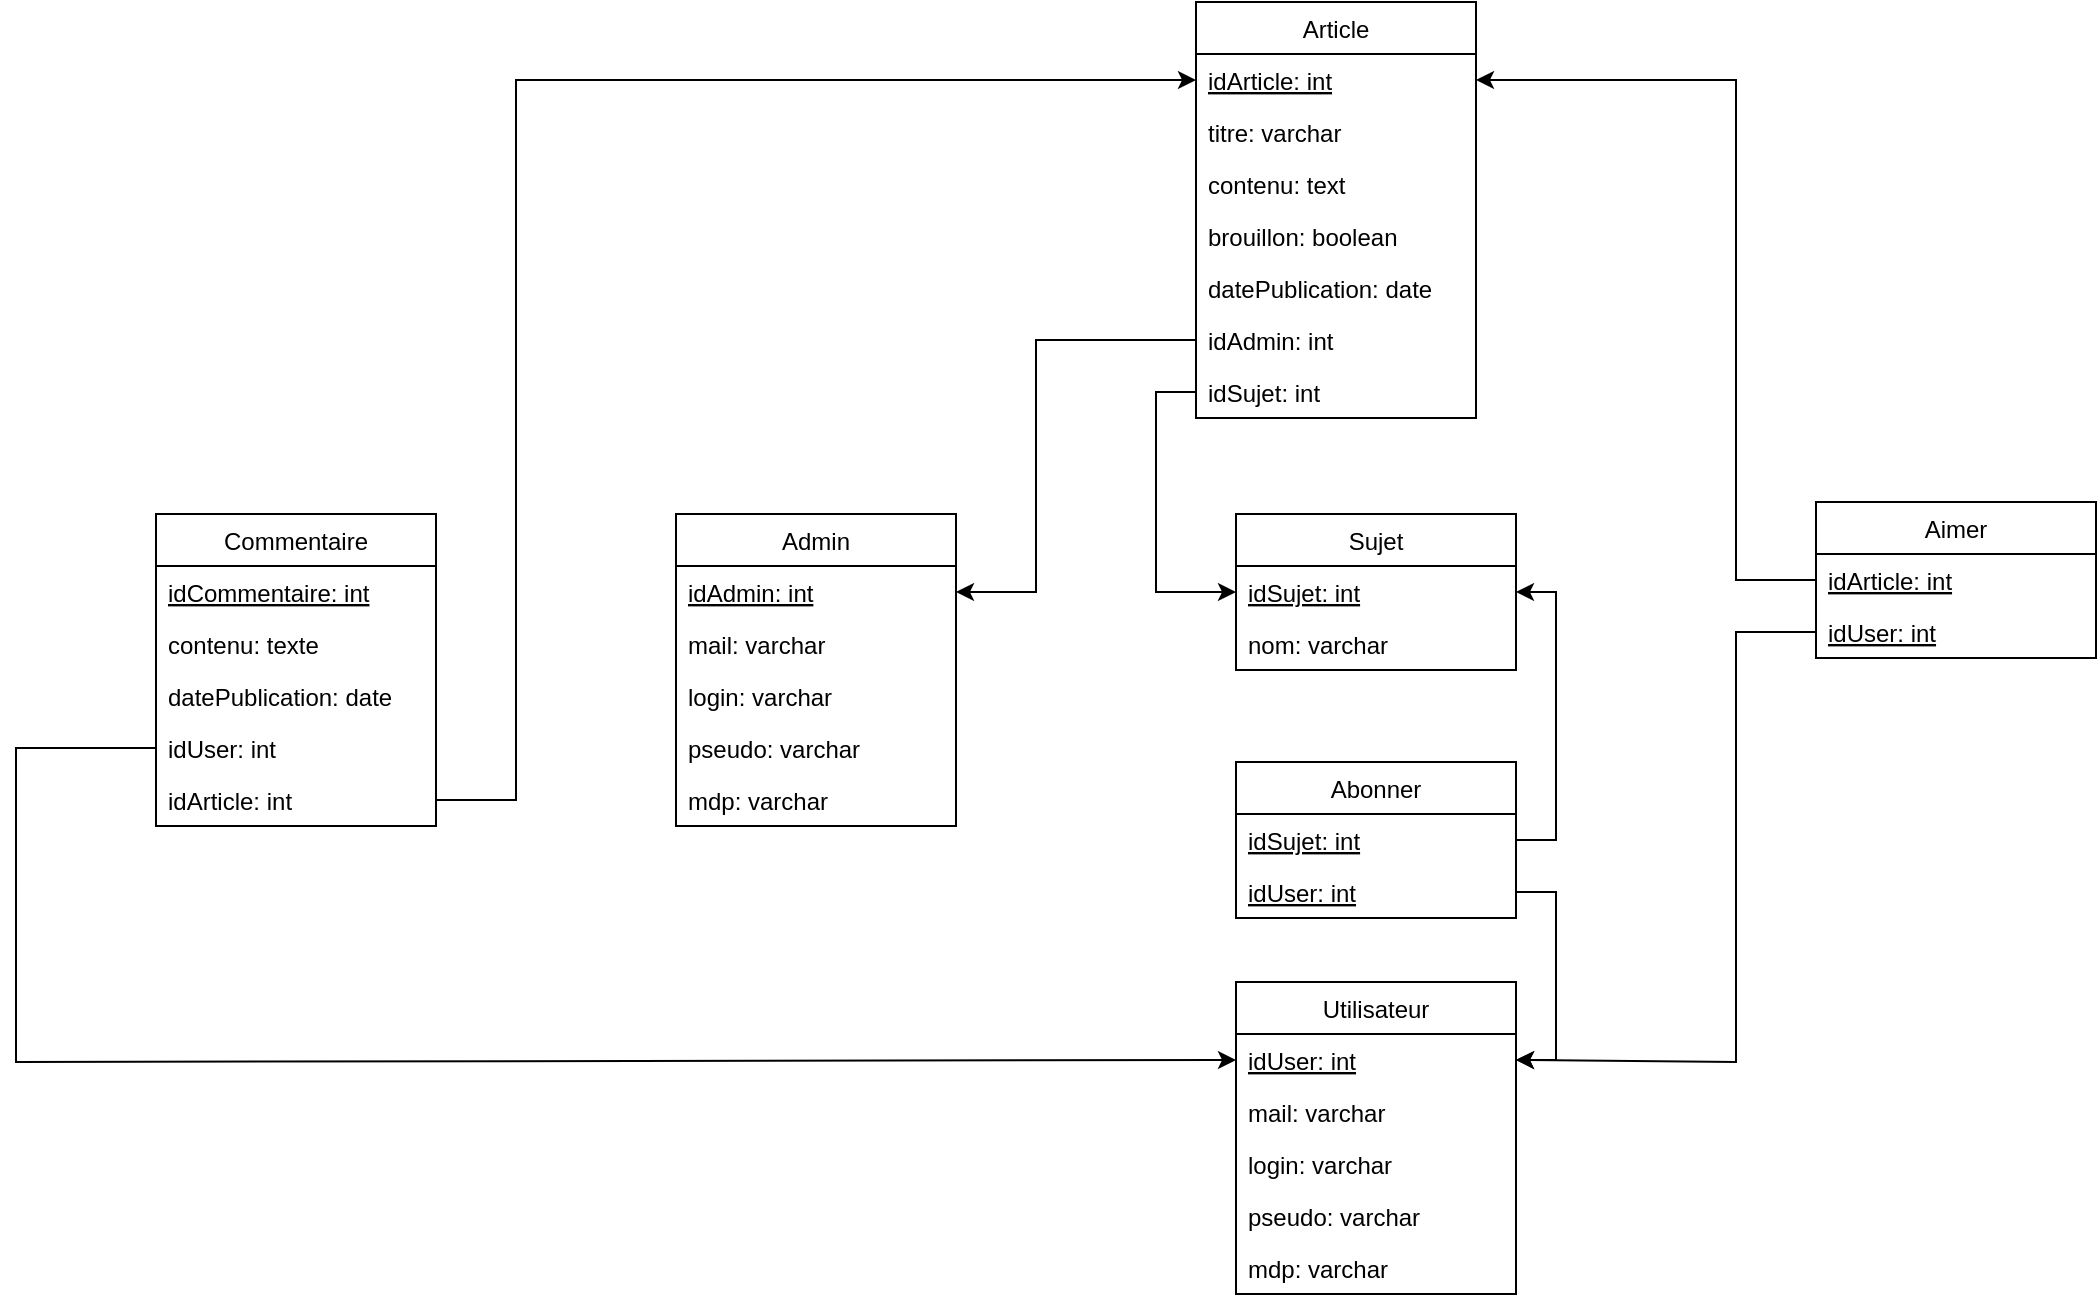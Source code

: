 <mxfile version="20.8.4" type="device"><diagram id="RMVEWJ8fCluDN45vH-wX" name="Page-1"><mxGraphModel dx="2416" dy="664" grid="1" gridSize="10" guides="1" tooltips="1" connect="1" arrows="1" fold="1" page="1" pageScale="1" pageWidth="1169" pageHeight="1654" math="0" shadow="0"><root><mxCell id="0"/><mxCell id="1" parent="0"/><mxCell id="pxoZB2Ea1MdJEsQuGFi5-6" value="Article" style="swimlane;fontStyle=0;childLayout=stackLayout;horizontal=1;startSize=26;fillColor=none;horizontalStack=0;resizeParent=1;resizeParentMax=0;resizeLast=0;collapsible=1;marginBottom=0;" vertex="1" parent="1"><mxGeometry x="510" y="60" width="140" height="208" as="geometry"/></mxCell><mxCell id="pxoZB2Ea1MdJEsQuGFi5-7" value="idArticle: int" style="text;strokeColor=none;fillColor=none;align=left;verticalAlign=top;spacingLeft=4;spacingRight=4;overflow=hidden;rotatable=0;points=[[0,0.5],[1,0.5]];portConstraint=eastwest;fontStyle=4" vertex="1" parent="pxoZB2Ea1MdJEsQuGFi5-6"><mxGeometry y="26" width="140" height="26" as="geometry"/></mxCell><mxCell id="pxoZB2Ea1MdJEsQuGFi5-8" value="titre: varchar" style="text;strokeColor=none;fillColor=none;align=left;verticalAlign=top;spacingLeft=4;spacingRight=4;overflow=hidden;rotatable=0;points=[[0,0.5],[1,0.5]];portConstraint=eastwest;" vertex="1" parent="pxoZB2Ea1MdJEsQuGFi5-6"><mxGeometry y="52" width="140" height="26" as="geometry"/></mxCell><mxCell id="pxoZB2Ea1MdJEsQuGFi5-9" value="contenu: text" style="text;strokeColor=none;fillColor=none;align=left;verticalAlign=top;spacingLeft=4;spacingRight=4;overflow=hidden;rotatable=0;points=[[0,0.5],[1,0.5]];portConstraint=eastwest;" vertex="1" parent="pxoZB2Ea1MdJEsQuGFi5-6"><mxGeometry y="78" width="140" height="26" as="geometry"/></mxCell><mxCell id="pxoZB2Ea1MdJEsQuGFi5-10" value="brouillon: boolean" style="text;strokeColor=none;fillColor=none;align=left;verticalAlign=top;spacingLeft=4;spacingRight=4;overflow=hidden;rotatable=0;points=[[0,0.5],[1,0.5]];portConstraint=eastwest;" vertex="1" parent="pxoZB2Ea1MdJEsQuGFi5-6"><mxGeometry y="104" width="140" height="26" as="geometry"/></mxCell><mxCell id="pxoZB2Ea1MdJEsQuGFi5-11" value="datePublication: date" style="text;strokeColor=none;fillColor=none;align=left;verticalAlign=top;spacingLeft=4;spacingRight=4;overflow=hidden;rotatable=0;points=[[0,0.5],[1,0.5]];portConstraint=eastwest;" vertex="1" parent="pxoZB2Ea1MdJEsQuGFi5-6"><mxGeometry y="130" width="140" height="26" as="geometry"/></mxCell><mxCell id="pxoZB2Ea1MdJEsQuGFi5-82" value="idAdmin: int" style="text;strokeColor=none;fillColor=none;align=left;verticalAlign=top;spacingLeft=4;spacingRight=4;overflow=hidden;rotatable=0;points=[[0,0.5],[1,0.5]];portConstraint=eastwest;" vertex="1" parent="pxoZB2Ea1MdJEsQuGFi5-6"><mxGeometry y="156" width="140" height="26" as="geometry"/></mxCell><mxCell id="pxoZB2Ea1MdJEsQuGFi5-83" value="idSujet: int" style="text;strokeColor=none;fillColor=none;align=left;verticalAlign=top;spacingLeft=4;spacingRight=4;overflow=hidden;rotatable=0;points=[[0,0.5],[1,0.5]];portConstraint=eastwest;" vertex="1" parent="pxoZB2Ea1MdJEsQuGFi5-6"><mxGeometry y="182" width="140" height="26" as="geometry"/></mxCell><mxCell id="pxoZB2Ea1MdJEsQuGFi5-12" value="Utilisateur" style="swimlane;fontStyle=0;childLayout=stackLayout;horizontal=1;startSize=26;fillColor=none;horizontalStack=0;resizeParent=1;resizeParentMax=0;resizeLast=0;collapsible=1;marginBottom=0;" vertex="1" parent="1"><mxGeometry x="530" y="550" width="140" height="156" as="geometry"/></mxCell><mxCell id="pxoZB2Ea1MdJEsQuGFi5-13" value="idUser: int" style="text;strokeColor=none;fillColor=none;align=left;verticalAlign=top;spacingLeft=4;spacingRight=4;overflow=hidden;rotatable=0;points=[[0,0.5],[1,0.5]];portConstraint=eastwest;fontStyle=4" vertex="1" parent="pxoZB2Ea1MdJEsQuGFi5-12"><mxGeometry y="26" width="140" height="26" as="geometry"/></mxCell><mxCell id="pxoZB2Ea1MdJEsQuGFi5-14" value="mail: varchar" style="text;strokeColor=none;fillColor=none;align=left;verticalAlign=top;spacingLeft=4;spacingRight=4;overflow=hidden;rotatable=0;points=[[0,0.5],[1,0.5]];portConstraint=eastwest;" vertex="1" parent="pxoZB2Ea1MdJEsQuGFi5-12"><mxGeometry y="52" width="140" height="26" as="geometry"/></mxCell><mxCell id="pxoZB2Ea1MdJEsQuGFi5-15" value="login: varchar" style="text;strokeColor=none;fillColor=none;align=left;verticalAlign=top;spacingLeft=4;spacingRight=4;overflow=hidden;rotatable=0;points=[[0,0.5],[1,0.5]];portConstraint=eastwest;" vertex="1" parent="pxoZB2Ea1MdJEsQuGFi5-12"><mxGeometry y="78" width="140" height="26" as="geometry"/></mxCell><mxCell id="pxoZB2Ea1MdJEsQuGFi5-17" value="pseudo: varchar" style="text;strokeColor=none;fillColor=none;align=left;verticalAlign=top;spacingLeft=4;spacingRight=4;overflow=hidden;rotatable=0;points=[[0,0.5],[1,0.5]];portConstraint=eastwest;" vertex="1" parent="pxoZB2Ea1MdJEsQuGFi5-12"><mxGeometry y="104" width="140" height="26" as="geometry"/></mxCell><mxCell id="pxoZB2Ea1MdJEsQuGFi5-16" value="mdp: varchar" style="text;strokeColor=none;fillColor=none;align=left;verticalAlign=top;spacingLeft=4;spacingRight=4;overflow=hidden;rotatable=0;points=[[0,0.5],[1,0.5]];portConstraint=eastwest;" vertex="1" parent="pxoZB2Ea1MdJEsQuGFi5-12"><mxGeometry y="130" width="140" height="26" as="geometry"/></mxCell><mxCell id="pxoZB2Ea1MdJEsQuGFi5-18" value="Admin" style="swimlane;fontStyle=0;childLayout=stackLayout;horizontal=1;startSize=26;fillColor=none;horizontalStack=0;resizeParent=1;resizeParentMax=0;resizeLast=0;collapsible=1;marginBottom=0;" vertex="1" parent="1"><mxGeometry x="250" y="316" width="140" height="156" as="geometry"/></mxCell><mxCell id="pxoZB2Ea1MdJEsQuGFi5-65" value="idAdmin: int" style="text;strokeColor=none;fillColor=none;align=left;verticalAlign=top;spacingLeft=4;spacingRight=4;overflow=hidden;rotatable=0;points=[[0,0.5],[1,0.5]];portConstraint=eastwest;fontStyle=4" vertex="1" parent="pxoZB2Ea1MdJEsQuGFi5-18"><mxGeometry y="26" width="140" height="26" as="geometry"/></mxCell><mxCell id="pxoZB2Ea1MdJEsQuGFi5-66" value="mail: varchar" style="text;strokeColor=none;fillColor=none;align=left;verticalAlign=top;spacingLeft=4;spacingRight=4;overflow=hidden;rotatable=0;points=[[0,0.5],[1,0.5]];portConstraint=eastwest;" vertex="1" parent="pxoZB2Ea1MdJEsQuGFi5-18"><mxGeometry y="52" width="140" height="26" as="geometry"/></mxCell><mxCell id="pxoZB2Ea1MdJEsQuGFi5-67" value="login: varchar" style="text;strokeColor=none;fillColor=none;align=left;verticalAlign=top;spacingLeft=4;spacingRight=4;overflow=hidden;rotatable=0;points=[[0,0.5],[1,0.5]];portConstraint=eastwest;" vertex="1" parent="pxoZB2Ea1MdJEsQuGFi5-18"><mxGeometry y="78" width="140" height="26" as="geometry"/></mxCell><mxCell id="pxoZB2Ea1MdJEsQuGFi5-68" value="pseudo: varchar" style="text;strokeColor=none;fillColor=none;align=left;verticalAlign=top;spacingLeft=4;spacingRight=4;overflow=hidden;rotatable=0;points=[[0,0.5],[1,0.5]];portConstraint=eastwest;" vertex="1" parent="pxoZB2Ea1MdJEsQuGFi5-18"><mxGeometry y="104" width="140" height="26" as="geometry"/></mxCell><mxCell id="pxoZB2Ea1MdJEsQuGFi5-69" value="mdp: varchar" style="text;strokeColor=none;fillColor=none;align=left;verticalAlign=top;spacingLeft=4;spacingRight=4;overflow=hidden;rotatable=0;points=[[0,0.5],[1,0.5]];portConstraint=eastwest;" vertex="1" parent="pxoZB2Ea1MdJEsQuGFi5-18"><mxGeometry y="130" width="140" height="26" as="geometry"/></mxCell><mxCell id="pxoZB2Ea1MdJEsQuGFi5-25" value="Commentaire" style="swimlane;fontStyle=0;childLayout=stackLayout;horizontal=1;startSize=26;fillColor=none;horizontalStack=0;resizeParent=1;resizeParentMax=0;resizeLast=0;collapsible=1;marginBottom=0;" vertex="1" parent="1"><mxGeometry x="-10" y="316" width="140" height="156" as="geometry"/></mxCell><mxCell id="pxoZB2Ea1MdJEsQuGFi5-26" value="idCommentaire: int" style="text;strokeColor=none;fillColor=none;align=left;verticalAlign=top;spacingLeft=4;spacingRight=4;overflow=hidden;rotatable=0;points=[[0,0.5],[1,0.5]];portConstraint=eastwest;fontStyle=4" vertex="1" parent="pxoZB2Ea1MdJEsQuGFi5-25"><mxGeometry y="26" width="140" height="26" as="geometry"/></mxCell><mxCell id="pxoZB2Ea1MdJEsQuGFi5-27" value="contenu: texte" style="text;strokeColor=none;fillColor=none;align=left;verticalAlign=top;spacingLeft=4;spacingRight=4;overflow=hidden;rotatable=0;points=[[0,0.5],[1,0.5]];portConstraint=eastwest;" vertex="1" parent="pxoZB2Ea1MdJEsQuGFi5-25"><mxGeometry y="52" width="140" height="26" as="geometry"/></mxCell><mxCell id="pxoZB2Ea1MdJEsQuGFi5-28" value="datePublication: date" style="text;strokeColor=none;fillColor=none;align=left;verticalAlign=top;spacingLeft=4;spacingRight=4;overflow=hidden;rotatable=0;points=[[0,0.5],[1,0.5]];portConstraint=eastwest;" vertex="1" parent="pxoZB2Ea1MdJEsQuGFi5-25"><mxGeometry y="78" width="140" height="26" as="geometry"/></mxCell><mxCell id="pxoZB2Ea1MdJEsQuGFi5-78" value="idUser: int" style="text;strokeColor=none;fillColor=none;align=left;verticalAlign=top;spacingLeft=4;spacingRight=4;overflow=hidden;rotatable=0;points=[[0,0.5],[1,0.5]];portConstraint=eastwest;" vertex="1" parent="pxoZB2Ea1MdJEsQuGFi5-25"><mxGeometry y="104" width="140" height="26" as="geometry"/></mxCell><mxCell id="pxoZB2Ea1MdJEsQuGFi5-79" value="idArticle: int" style="text;strokeColor=none;fillColor=none;align=left;verticalAlign=top;spacingLeft=4;spacingRight=4;overflow=hidden;rotatable=0;points=[[0,0.5],[1,0.5]];portConstraint=eastwest;" vertex="1" parent="pxoZB2Ea1MdJEsQuGFi5-25"><mxGeometry y="130" width="140" height="26" as="geometry"/></mxCell><mxCell id="pxoZB2Ea1MdJEsQuGFi5-50" value="Sujet" style="swimlane;fontStyle=0;childLayout=stackLayout;horizontal=1;startSize=26;fillColor=none;horizontalStack=0;resizeParent=1;resizeParentMax=0;resizeLast=0;collapsible=1;marginBottom=0;" vertex="1" parent="1"><mxGeometry x="530" y="316" width="140" height="78" as="geometry"/></mxCell><mxCell id="pxoZB2Ea1MdJEsQuGFi5-51" value="idSujet: int" style="text;strokeColor=none;fillColor=none;align=left;verticalAlign=top;spacingLeft=4;spacingRight=4;overflow=hidden;rotatable=0;points=[[0,0.5],[1,0.5]];portConstraint=eastwest;fontStyle=4" vertex="1" parent="pxoZB2Ea1MdJEsQuGFi5-50"><mxGeometry y="26" width="140" height="26" as="geometry"/></mxCell><mxCell id="pxoZB2Ea1MdJEsQuGFi5-52" value="nom: varchar" style="text;strokeColor=none;fillColor=none;align=left;verticalAlign=top;spacingLeft=4;spacingRight=4;overflow=hidden;rotatable=0;points=[[0,0.5],[1,0.5]];portConstraint=eastwest;" vertex="1" parent="pxoZB2Ea1MdJEsQuGFi5-50"><mxGeometry y="52" width="140" height="26" as="geometry"/></mxCell><mxCell id="pxoZB2Ea1MdJEsQuGFi5-70" value="Aimer" style="swimlane;fontStyle=0;childLayout=stackLayout;horizontal=1;startSize=26;fillColor=none;horizontalStack=0;resizeParent=1;resizeParentMax=0;resizeLast=0;collapsible=1;marginBottom=0;" vertex="1" parent="1"><mxGeometry x="820" y="310" width="140" height="78" as="geometry"/></mxCell><mxCell id="pxoZB2Ea1MdJEsQuGFi5-73" value="idArticle: int" style="text;strokeColor=none;fillColor=none;align=left;verticalAlign=top;spacingLeft=4;spacingRight=4;overflow=hidden;rotatable=0;points=[[0,0.5],[1,0.5]];portConstraint=eastwest;fontStyle=4" vertex="1" parent="pxoZB2Ea1MdJEsQuGFi5-70"><mxGeometry y="26" width="140" height="26" as="geometry"/></mxCell><mxCell id="pxoZB2Ea1MdJEsQuGFi5-71" value="idUser: int" style="text;strokeColor=none;fillColor=none;align=left;verticalAlign=top;spacingLeft=4;spacingRight=4;overflow=hidden;rotatable=0;points=[[0,0.5],[1,0.5]];portConstraint=eastwest;fontStyle=4" vertex="1" parent="pxoZB2Ea1MdJEsQuGFi5-70"><mxGeometry y="52" width="140" height="26" as="geometry"/></mxCell><mxCell id="pxoZB2Ea1MdJEsQuGFi5-74" value="Abonner" style="swimlane;fontStyle=0;childLayout=stackLayout;horizontal=1;startSize=26;fillColor=none;horizontalStack=0;resizeParent=1;resizeParentMax=0;resizeLast=0;collapsible=1;marginBottom=0;" vertex="1" parent="1"><mxGeometry x="530" y="440" width="140" height="78" as="geometry"/></mxCell><mxCell id="pxoZB2Ea1MdJEsQuGFi5-77" value="idSujet: int" style="text;strokeColor=none;fillColor=none;align=left;verticalAlign=top;spacingLeft=4;spacingRight=4;overflow=hidden;rotatable=0;points=[[0,0.5],[1,0.5]];portConstraint=eastwest;fontStyle=4" vertex="1" parent="pxoZB2Ea1MdJEsQuGFi5-74"><mxGeometry y="26" width="140" height="26" as="geometry"/></mxCell><mxCell id="pxoZB2Ea1MdJEsQuGFi5-76" value="idUser: int" style="text;strokeColor=none;fillColor=none;align=left;verticalAlign=top;spacingLeft=4;spacingRight=4;overflow=hidden;rotatable=0;points=[[0,0.5],[1,0.5]];portConstraint=eastwest;fontStyle=4" vertex="1" parent="pxoZB2Ea1MdJEsQuGFi5-74"><mxGeometry y="52" width="140" height="26" as="geometry"/></mxCell><mxCell id="pxoZB2Ea1MdJEsQuGFi5-80" value="" style="endArrow=classic;html=1;rounded=0;exitX=0;exitY=0.5;exitDx=0;exitDy=0;entryX=0;entryY=0.5;entryDx=0;entryDy=0;" edge="1" parent="1" source="pxoZB2Ea1MdJEsQuGFi5-78" target="pxoZB2Ea1MdJEsQuGFi5-13"><mxGeometry width="50" height="50" relative="1" as="geometry"><mxPoint x="560" y="420" as="sourcePoint"/><mxPoint x="610" y="370" as="targetPoint"/><Array as="points"><mxPoint x="-80" y="433"/><mxPoint x="-80" y="590"/></Array></mxGeometry></mxCell><mxCell id="pxoZB2Ea1MdJEsQuGFi5-81" value="" style="endArrow=classic;html=1;rounded=0;exitX=1;exitY=0.5;exitDx=0;exitDy=0;entryX=0;entryY=0.5;entryDx=0;entryDy=0;" edge="1" parent="1" source="pxoZB2Ea1MdJEsQuGFi5-79" target="pxoZB2Ea1MdJEsQuGFi5-7"><mxGeometry width="50" height="50" relative="1" as="geometry"><mxPoint x="560" y="420" as="sourcePoint"/><mxPoint x="610" y="370" as="targetPoint"/><Array as="points"><mxPoint x="170" y="459"/><mxPoint x="170" y="99"/></Array></mxGeometry></mxCell><mxCell id="pxoZB2Ea1MdJEsQuGFi5-84" value="" style="endArrow=classic;html=1;rounded=0;exitX=0;exitY=0.5;exitDx=0;exitDy=0;entryX=1;entryY=0.5;entryDx=0;entryDy=0;" edge="1" parent="1" source="pxoZB2Ea1MdJEsQuGFi5-82" target="pxoZB2Ea1MdJEsQuGFi5-65"><mxGeometry width="50" height="50" relative="1" as="geometry"><mxPoint x="560" y="420" as="sourcePoint"/><mxPoint x="610" y="370" as="targetPoint"/><Array as="points"><mxPoint x="430" y="229"/><mxPoint x="430" y="355"/></Array></mxGeometry></mxCell><mxCell id="pxoZB2Ea1MdJEsQuGFi5-85" value="" style="endArrow=classic;html=1;rounded=0;exitX=0;exitY=0.5;exitDx=0;exitDy=0;entryX=0;entryY=0.5;entryDx=0;entryDy=0;" edge="1" parent="1" source="pxoZB2Ea1MdJEsQuGFi5-83" target="pxoZB2Ea1MdJEsQuGFi5-51"><mxGeometry width="50" height="50" relative="1" as="geometry"><mxPoint x="560" y="420" as="sourcePoint"/><mxPoint x="610" y="370" as="targetPoint"/><Array as="points"><mxPoint x="490" y="255"/><mxPoint x="490" y="355"/></Array></mxGeometry></mxCell><mxCell id="pxoZB2Ea1MdJEsQuGFi5-86" value="" style="endArrow=classic;html=1;rounded=0;exitX=1;exitY=0.5;exitDx=0;exitDy=0;entryX=1;entryY=0.5;entryDx=0;entryDy=0;" edge="1" parent="1" source="pxoZB2Ea1MdJEsQuGFi5-77" target="pxoZB2Ea1MdJEsQuGFi5-51"><mxGeometry width="50" height="50" relative="1" as="geometry"><mxPoint x="710" y="460" as="sourcePoint"/><mxPoint x="610" y="370" as="targetPoint"/><Array as="points"><mxPoint x="690" y="479"/><mxPoint x="690" y="355"/></Array></mxGeometry></mxCell><mxCell id="pxoZB2Ea1MdJEsQuGFi5-87" value="" style="endArrow=classic;html=1;rounded=0;exitX=1;exitY=0.5;exitDx=0;exitDy=0;entryX=1;entryY=0.5;entryDx=0;entryDy=0;" edge="1" parent="1" source="pxoZB2Ea1MdJEsQuGFi5-76" target="pxoZB2Ea1MdJEsQuGFi5-13"><mxGeometry width="50" height="50" relative="1" as="geometry"><mxPoint x="430" y="400" as="sourcePoint"/><mxPoint x="480" y="350" as="targetPoint"/><Array as="points"><mxPoint x="690" y="505"/><mxPoint x="690" y="589"/></Array></mxGeometry></mxCell><mxCell id="pxoZB2Ea1MdJEsQuGFi5-88" value="" style="endArrow=classic;html=1;rounded=0;exitX=0;exitY=0.5;exitDx=0;exitDy=0;entryX=1;entryY=0.5;entryDx=0;entryDy=0;" edge="1" parent="1" source="pxoZB2Ea1MdJEsQuGFi5-73" target="pxoZB2Ea1MdJEsQuGFi5-7"><mxGeometry width="50" height="50" relative="1" as="geometry"><mxPoint x="410" y="390" as="sourcePoint"/><mxPoint x="460" y="340" as="targetPoint"/><Array as="points"><mxPoint x="780" y="349"/><mxPoint x="780" y="99"/></Array></mxGeometry></mxCell><mxCell id="pxoZB2Ea1MdJEsQuGFi5-89" value="" style="endArrow=classic;html=1;rounded=0;exitX=0;exitY=0.5;exitDx=0;exitDy=0;entryX=1;entryY=0.5;entryDx=0;entryDy=0;" edge="1" parent="1" source="pxoZB2Ea1MdJEsQuGFi5-71" target="pxoZB2Ea1MdJEsQuGFi5-13"><mxGeometry width="50" height="50" relative="1" as="geometry"><mxPoint x="410" y="390" as="sourcePoint"/><mxPoint x="460" y="340" as="targetPoint"/><Array as="points"><mxPoint x="780" y="375"/><mxPoint x="780" y="590"/></Array></mxGeometry></mxCell></root></mxGraphModel></diagram></mxfile>